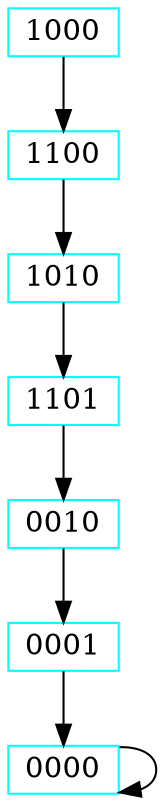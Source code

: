 digraph {
	graph [bb="0,0,62,377",
		overlap=compress
	];
	node [color=cyan,
		fillcolor=none,
		height=0.3,
		label="\N",
		shape=rect,
		style=filled,
		width=0.45
	];
	0000	 [height=0.31944,
		pos="22,11.5",
		width=0.61111];
	0000 -> 0000	 [pos="e,44.212,0.7551 44.212,22.245 53.795,23.125 62,19.543 62,11.5 62,6.5988 58.953,3.3543 54.405,1.7664"];
	0001	 [height=0.31944,
		pos="22,70.5",
		width=0.61111];
	0001 -> 0000	 [pos="e,22,23.132 22,58.843 22,51.571 22,41.98 22,33.334"];
	0010	 [height=0.31944,
		pos="22,129.5",
		width=0.61111];
	0010 -> 0001	 [pos="e,22,82.132 22,117.84 22,110.57 22,100.98 22,92.334"];
	1000	 [height=0.31944,
		pos="22,365.5",
		width=0.61111];
	1100	 [height=0.31944,
		pos="22,306.5",
		width=0.61111];
	1000 -> 1100	 [pos="e,22,318.13 22,353.84 22,346.57 22,336.98 22,328.33"];
	1010	 [height=0.31944,
		pos="22,247.5",
		width=0.61111];
	1101	 [height=0.31944,
		pos="22,188.5",
		width=0.61111];
	1010 -> 1101	 [pos="e,22,200.13 22,235.84 22,228.57 22,218.98 22,210.33"];
	1100 -> 1010	 [pos="e,22,259.13 22,294.84 22,287.57 22,277.98 22,269.33"];
	1101 -> 0010	 [pos="e,22,141.13 22,176.84 22,169.57 22,159.98 22,151.33"];
}

